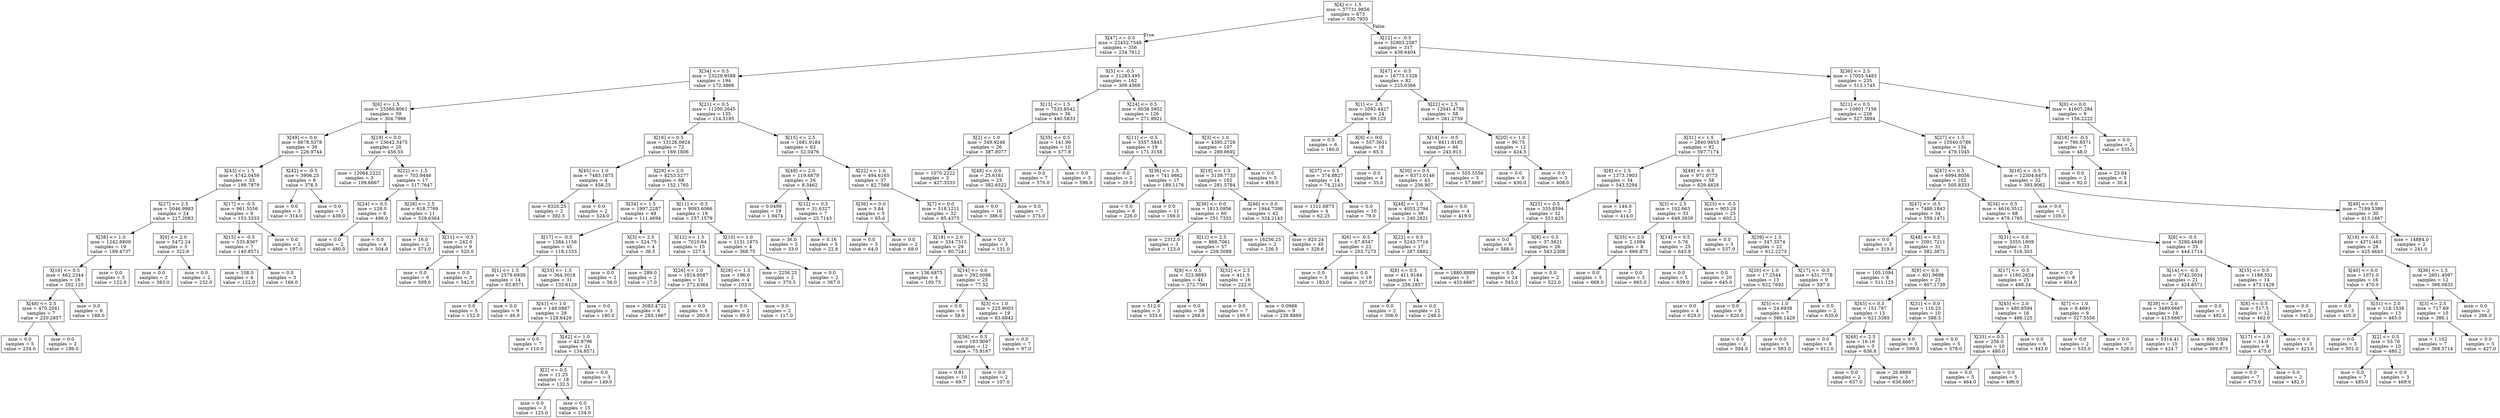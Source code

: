 digraph Tree {
node [shape=box] ;
0 [label="X[4] <= 1.5\nmse = 37731.9856\nsamples = 673\nvalue = 330.7935"] ;
1 [label="X[47] <= 0.5\nmse = 22452.7548\nsamples = 356\nvalue = 234.7612"] ;
0 -> 1 [labeldistance=2.5, labelangle=45, headlabel="True"] ;
2 [label="X[34] <= 0.5\nmse = 23229.9588\nsamples = 194\nvalue = 172.3866"] ;
1 -> 2 ;
3 [label="X[6] <= 1.5\nmse = 25560.8061\nsamples = 59\nvalue = 304.7966"] ;
2 -> 3 ;
4 [label="X[49] <= 0.0\nmse = 8678.5378\nsamples = 39\nvalue = 226.9744"] ;
3 -> 4 ;
5 [label="X[43] <= 1.5\nmse = 4742.0459\nsamples = 33\nvalue = 199.7879"] ;
4 -> 5 ;
6 [label="X[27] <= 2.5\nmse = 5046.9983\nsamples = 24\nvalue = 217.2083"] ;
5 -> 6 ;
7 [label="X[38] <= 1.0\nmse = 1242.8809\nsamples = 19\nvalue = 189.4737"] ;
6 -> 7 ;
8 [label="X[16] <= 0.5\nmse = 462.2344\nsamples = 16\nvalue = 202.125"] ;
7 -> 8 ;
9 [label="X[48] <= 2.5\nmse = 470.2041\nsamples = 7\nvalue = 220.2857"] ;
8 -> 9 ;
10 [label="mse = 0.0\nsamples = 5\nvalue = 234.0"] ;
9 -> 10 ;
11 [label="mse = 0.0\nsamples = 2\nvalue = 186.0"] ;
9 -> 11 ;
12 [label="mse = 0.0\nsamples = 9\nvalue = 188.0"] ;
8 -> 12 ;
13 [label="mse = 0.0\nsamples = 3\nvalue = 122.0"] ;
7 -> 13 ;
14 [label="X[0] <= 2.0\nmse = 5472.24\nsamples = 5\nvalue = 322.6"] ;
6 -> 14 ;
15 [label="mse = 0.0\nsamples = 3\nvalue = 383.0"] ;
14 -> 15 ;
16 [label="mse = 0.0\nsamples = 2\nvalue = 232.0"] ;
14 -> 16 ;
17 [label="X[17] <= -0.5\nmse = 961.5556\nsamples = 9\nvalue = 153.3333"] ;
5 -> 17 ;
18 [label="X[15] <= -0.5\nmse = 535.8367\nsamples = 7\nvalue = 140.8571"] ;
17 -> 18 ;
19 [label="mse = 108.0\nsamples = 4\nvalue = 122.0"] ;
18 -> 19 ;
20 [label="mse = 0.0\nsamples = 3\nvalue = 166.0"] ;
18 -> 20 ;
21 [label="mse = 0.0\nsamples = 2\nvalue = 197.0"] ;
17 -> 21 ;
22 [label="X[42] <= -0.5\nmse = 3906.25\nsamples = 6\nvalue = 376.5"] ;
4 -> 22 ;
23 [label="mse = 0.0\nsamples = 3\nvalue = 314.0"] ;
22 -> 23 ;
24 [label="mse = 0.0\nsamples = 3\nvalue = 439.0"] ;
22 -> 24 ;
25 [label="X[19] <= 0.0\nmse = 23642.3475\nsamples = 20\nvalue = 456.55"] ;
3 -> 25 ;
26 [label="mse = 12064.2222\nsamples = 3\nvalue = 109.6667"] ;
25 -> 26 ;
27 [label="X[22] <= 1.5\nmse = 703.9446\nsamples = 17\nvalue = 517.7647"] ;
25 -> 27 ;
28 [label="X[24] <= 0.5\nmse = 128.0\nsamples = 6\nvalue = 496.0"] ;
27 -> 28 ;
29 [label="mse = 0.0\nsamples = 2\nvalue = 480.0"] ;
28 -> 29 ;
30 [label="mse = 0.0\nsamples = 4\nvalue = 504.0"] ;
28 -> 30 ;
31 [label="X[28] <= 2.5\nmse = 618.7769\nsamples = 11\nvalue = 529.6364"] ;
27 -> 31 ;
32 [label="mse = 16.0\nsamples = 2\nvalue = 573.0"] ;
31 -> 32 ;
33 [label="X[11] <= -0.5\nmse = 242.0\nsamples = 9\nvalue = 520.0"] ;
31 -> 33 ;
34 [label="mse = 0.0\nsamples = 6\nvalue = 509.0"] ;
33 -> 34 ;
35 [label="mse = 0.0\nsamples = 3\nvalue = 542.0"] ;
33 -> 35 ;
36 [label="X[21] <= 0.5\nmse = 11200.2645\nsamples = 135\nvalue = 114.5185"] ;
2 -> 36 ;
37 [label="X[16] <= 0.5\nmse = 13126.0924\nsamples = 72\nvalue = 169.1806"] ;
36 -> 37 ;
38 [label="X[45] <= 1.0\nmse = 7483.1875\nsamples = 4\nvalue = 458.25"] ;
37 -> 38 ;
39 [label="mse = 6320.25\nsamples = 2\nvalue = 392.5"] ;
38 -> 39 ;
40 [label="mse = 0.0\nsamples = 2\nvalue = 524.0"] ;
38 -> 40 ;
41 [label="X[29] <= 2.0\nmse = 8253.5277\nsamples = 68\nvalue = 152.1765"] ;
37 -> 41 ;
42 [label="X[34] <= 1.5\nmse = 1997.2287\nsamples = 49\nvalue = 111.4694"] ;
41 -> 42 ;
43 [label="X[17] <= -0.5\nmse = 1584.1156\nsamples = 45\nvalue = 118.1333"] ;
42 -> 43 ;
44 [label="X[1] <= 1.5\nmse = 2579.6939\nsamples = 14\nvalue = 83.8571"] ;
43 -> 44 ;
45 [label="mse = 0.0\nsamples = 5\nvalue = 152.0"] ;
44 -> 45 ;
46 [label="mse = 0.0\nsamples = 9\nvalue = 46.0"] ;
44 -> 46 ;
47 [label="X[33] <= 1.5\nmse = 364.3018\nsamples = 31\nvalue = 133.6129"] ;
43 -> 47 ;
48 [label="X[41] <= 1.0\nmse = 148.0867\nsamples = 28\nvalue = 128.6429"] ;
47 -> 48 ;
49 [label="mse = 0.0\nsamples = 7\nvalue = 110.0"] ;
48 -> 49 ;
50 [label="X[42] <= 1.0\nmse = 42.9796\nsamples = 21\nvalue = 134.8571"] ;
48 -> 50 ;
51 [label="X[2] <= 0.5\nmse = 11.25\nsamples = 18\nvalue = 132.5"] ;
50 -> 51 ;
52 [label="mse = 0.0\nsamples = 3\nvalue = 125.0"] ;
51 -> 52 ;
53 [label="mse = 0.0\nsamples = 15\nvalue = 134.0"] ;
51 -> 53 ;
54 [label="mse = 0.0\nsamples = 3\nvalue = 149.0"] ;
50 -> 54 ;
55 [label="mse = 0.0\nsamples = 3\nvalue = 180.0"] ;
47 -> 55 ;
56 [label="X[3] <= 2.5\nmse = 524.75\nsamples = 4\nvalue = 36.5"] ;
42 -> 56 ;
57 [label="mse = 0.0\nsamples = 2\nvalue = 56.0"] ;
56 -> 57 ;
58 [label="mse = 289.0\nsamples = 2\nvalue = 17.0"] ;
56 -> 58 ;
59 [label="X[11] <= -0.5\nmse = 9093.6066\nsamples = 19\nvalue = 257.1579"] ;
41 -> 59 ;
60 [label="X[12] <= 1.5\nmse = 7010.64\nsamples = 15\nvalue = 227.4"] ;
59 -> 60 ;
61 [label="X[26] <= 1.0\nmse = 1814.9587\nsamples = 11\nvalue = 272.6364"] ;
60 -> 61 ;
62 [label="mse = 3083.4722\nsamples = 6\nvalue = 283.1667"] ;
61 -> 62 ;
63 [label="mse = 0.0\nsamples = 5\nvalue = 260.0"] ;
61 -> 63 ;
64 [label="X[28] <= 1.5\nmse = 196.0\nsamples = 4\nvalue = 103.0"] ;
60 -> 64 ;
65 [label="mse = 0.0\nsamples = 2\nvalue = 89.0"] ;
64 -> 65 ;
66 [label="mse = 0.0\nsamples = 2\nvalue = 117.0"] ;
64 -> 66 ;
67 [label="X[10] <= 1.0\nmse = 1131.1875\nsamples = 4\nvalue = 368.75"] ;
59 -> 67 ;
68 [label="mse = 2256.25\nsamples = 2\nvalue = 370.5"] ;
67 -> 68 ;
69 [label="mse = 0.0\nsamples = 2\nvalue = 367.0"] ;
67 -> 69 ;
70 [label="X[15] <= 2.5\nmse = 1681.9184\nsamples = 63\nvalue = 52.0476"] ;
36 -> 70 ;
71 [label="X[49] <= 2.0\nmse = 119.6879\nsamples = 26\nvalue = 8.3462"] ;
70 -> 71 ;
72 [label="mse = 0.0499\nsamples = 19\nvalue = 1.9474"] ;
71 -> 72 ;
73 [label="X[12] <= 0.5\nmse = 31.6327\nsamples = 7\nvalue = 25.7143"] ;
71 -> 73 ;
74 [label="mse = 36.0\nsamples = 2\nvalue = 33.0"] ;
73 -> 74 ;
75 [label="mse = 0.16\nsamples = 5\nvalue = 22.8"] ;
73 -> 75 ;
76 [label="X[22] <= 1.0\nmse = 494.6165\nsamples = 37\nvalue = 82.7568"] ;
70 -> 76 ;
77 [label="X[36] <= 0.0\nmse = 3.84\nsamples = 5\nvalue = 65.6"] ;
76 -> 77 ;
78 [label="mse = 0.0\nsamples = 3\nvalue = 64.0"] ;
77 -> 78 ;
79 [label="mse = 0.0\nsamples = 2\nvalue = 68.0"] ;
77 -> 79 ;
80 [label="X[7] <= 0.0\nmse = 518.1211\nsamples = 32\nvalue = 85.4375"] ;
76 -> 80 ;
81 [label="X[18] <= 2.0\nmse = 334.7515\nsamples = 29\nvalue = 80.7241"] ;
80 -> 81 ;
82 [label="mse = 136.6875\nsamples = 4\nvalue = 100.75"] ;
81 -> 82 ;
83 [label="X[14] <= 0.0\nmse = 292.0096\nsamples = 25\nvalue = 77.52"] ;
81 -> 83 ;
84 [label="mse = 0.0\nsamples = 6\nvalue = 58.0"] ;
83 -> 84 ;
85 [label="X[3] <= 1.0\nmse = 225.9003\nsamples = 19\nvalue = 83.6842"] ;
83 -> 85 ;
86 [label="X[36] <= 0.5\nmse = 193.9097\nsamples = 12\nvalue = 75.9167"] ;
85 -> 86 ;
87 [label="mse = 0.81\nsamples = 10\nvalue = 69.7"] ;
86 -> 87 ;
88 [label="mse = 0.0\nsamples = 2\nvalue = 107.0"] ;
86 -> 88 ;
89 [label="mse = 0.0\nsamples = 7\nvalue = 97.0"] ;
85 -> 89 ;
90 [label="mse = 0.0\nsamples = 3\nvalue = 131.0"] ;
80 -> 90 ;
91 [label="X[5] <= -0.5\nmse = 11283.495\nsamples = 162\nvalue = 309.4568"] ;
1 -> 91 ;
92 [label="X[13] <= 1.5\nmse = 7533.8542\nsamples = 36\nvalue = 440.5833"] ;
91 -> 92 ;
93 [label="X[2] <= 1.0\nmse = 349.9246\nsamples = 26\nvalue = 387.8077"] ;
92 -> 93 ;
94 [label="mse = 1070.2222\nsamples = 3\nvalue = 427.3333"] ;
93 -> 94 ;
95 [label="X[48] <= 0.0\nmse = 25.6181\nsamples = 23\nvalue = 382.6522"] ;
93 -> 95 ;
96 [label="mse = 0.0\nsamples = 16\nvalue = 386.0"] ;
95 -> 96 ;
97 [label="mse = 0.0\nsamples = 7\nvalue = 375.0"] ;
95 -> 97 ;
98 [label="X[35] <= 0.5\nmse = 141.96\nsamples = 10\nvalue = 577.8"] ;
92 -> 98 ;
99 [label="mse = 0.0\nsamples = 7\nvalue = 570.0"] ;
98 -> 99 ;
100 [label="mse = 0.0\nsamples = 3\nvalue = 596.0"] ;
98 -> 100 ;
101 [label="X[24] <= 0.5\nmse = 6038.5952\nsamples = 126\nvalue = 271.9921"] ;
91 -> 101 ;
102 [label="X[11] <= -0.5\nmse = 3357.5845\nsamples = 19\nvalue = 171.3158"] ;
101 -> 102 ;
103 [label="mse = 0.0\nsamples = 2\nvalue = 20.0"] ;
102 -> 103 ;
104 [label="X[36] <= 1.5\nmse = 741.9862\nsamples = 17\nvalue = 189.1176"] ;
102 -> 104 ;
105 [label="mse = 0.0\nsamples = 6\nvalue = 226.0"] ;
104 -> 105 ;
106 [label="mse = 0.0\nsamples = 11\nvalue = 169.0"] ;
104 -> 106 ;
107 [label="X[3] <= 1.0\nmse = 4395.2726\nsamples = 107\nvalue = 289.8692"] ;
101 -> 107 ;
108 [label="X[19] <= 1.5\nmse = 3139.7733\nsamples = 102\nvalue = 281.5784"] ;
107 -> 108 ;
109 [label="X[36] <= 0.0\nmse = 1813.0956\nsamples = 60\nvalue = 251.7333"] ;
108 -> 109 ;
110 [label="mse = 2312.0\nsamples = 3\nvalue = 123.0"] ;
109 -> 110 ;
111 [label="X[12] <= 2.5\nmse = 868.7061\nsamples = 57\nvalue = 258.5088"] ;
109 -> 111 ;
112 [label="X[8] <= 0.5\nmse = 323.9893\nsamples = 41\nvalue = 272.7561"] ;
111 -> 112 ;
113 [label="mse = 512.0\nsamples = 3\nvalue = 333.0"] ;
112 -> 113 ;
114 [label="mse = 0.0\nsamples = 38\nvalue = 268.0"] ;
112 -> 114 ;
115 [label="X[32] <= 2.5\nmse = 411.5\nsamples = 16\nvalue = 222.0"] ;
111 -> 115 ;
116 [label="mse = 0.0\nsamples = 7\nvalue = 199.0"] ;
115 -> 116 ;
117 [label="mse = 0.0988\nsamples = 9\nvalue = 239.8889"] ;
115 -> 117 ;
118 [label="X[46] <= 0.0\nmse = 1944.7398\nsamples = 42\nvalue = 324.2143"] ;
108 -> 118 ;
119 [label="mse = 16256.25\nsamples = 2\nvalue = 236.5"] ;
118 -> 119 ;
120 [label="mse = 825.24\nsamples = 40\nvalue = 328.6"] ;
118 -> 120 ;
121 [label="mse = 0.0\nsamples = 5\nvalue = 459.0"] ;
107 -> 121 ;
122 [label="X[12] <= -0.5\nmse = 32903.2587\nsamples = 317\nvalue = 438.6404"] ;
0 -> 122 [labeldistance=2.5, labelangle=-45, headlabel="False"] ;
123 [label="X[47] <= -0.5\nmse = 16773.1328\nsamples = 82\nvalue = 225.0366"] ;
122 -> 123 ;
124 [label="X[1] <= 2.5\nmse = 2092.4427\nsamples = 24\nvalue = 89.125"] ;
123 -> 124 ;
125 [label="mse = 0.0\nsamples = 6\nvalue = 160.0"] ;
124 -> 125 ;
126 [label="X[9] <= 0.0\nmse = 557.3611\nsamples = 18\nvalue = 65.5"] ;
124 -> 126 ;
127 [label="X[37] <= 0.5\nmse = 374.8827\nsamples = 14\nvalue = 74.2143"] ;
126 -> 127 ;
128 [label="mse = 1111.6875\nsamples = 4\nvalue = 62.25"] ;
127 -> 128 ;
129 [label="mse = 0.0\nsamples = 10\nvalue = 79.0"] ;
127 -> 129 ;
130 [label="mse = 0.0\nsamples = 4\nvalue = 35.0"] ;
126 -> 130 ;
131 [label="X[22] <= 2.5\nmse = 12041.4756\nsamples = 58\nvalue = 281.2759"] ;
123 -> 131 ;
132 [label="X[14] <= -0.5\nmse = 8411.8185\nsamples = 46\nvalue = 243.913"] ;
131 -> 132 ;
133 [label="X[30] <= 0.5\nmse = 6371.0146\nsamples = 43\nvalue = 256.907"] ;
132 -> 133 ;
134 [label="X[48] <= 1.0\nmse = 4053.2794\nsamples = 39\nvalue = 240.2821"] ;
133 -> 134 ;
135 [label="X[6] <= -0.5\nmse = 67.8347\nsamples = 22\nvalue = 203.7273"] ;
134 -> 135 ;
136 [label="mse = 0.0\nsamples = 3\nvalue = 183.0"] ;
135 -> 136 ;
137 [label="mse = 0.0\nsamples = 19\nvalue = 207.0"] ;
135 -> 137 ;
138 [label="X[22] <= 0.5\nmse = 5243.7716\nsamples = 17\nvalue = 287.5882"] ;
134 -> 138 ;
139 [label="X[8] <= 0.5\nmse = 411.9184\nsamples = 14\nvalue = 256.2857"] ;
138 -> 139 ;
140 [label="mse = 0.0\nsamples = 2\nvalue = 306.0"] ;
139 -> 140 ;
141 [label="mse = 0.0\nsamples = 12\nvalue = 248.0"] ;
139 -> 141 ;
142 [label="mse = 1880.8889\nsamples = 3\nvalue = 433.6667"] ;
138 -> 142 ;
143 [label="mse = 0.0\nsamples = 4\nvalue = 419.0"] ;
133 -> 143 ;
144 [label="mse = 555.5556\nsamples = 3\nvalue = 57.6667"] ;
132 -> 144 ;
145 [label="X[20] <= 1.0\nmse = 90.75\nsamples = 12\nvalue = 424.5"] ;
131 -> 145 ;
146 [label="mse = 0.0\nsamples = 9\nvalue = 430.0"] ;
145 -> 146 ;
147 [label="mse = 0.0\nsamples = 3\nvalue = 408.0"] ;
145 -> 147 ;
148 [label="X[36] <= 2.5\nmse = 17055.5483\nsamples = 235\nvalue = 513.1745"] ;
122 -> 148 ;
149 [label="X[21] <= 0.5\nmse = 10801.7156\nsamples = 226\nvalue = 527.3894"] ;
148 -> 149 ;
150 [label="X[31] <= 1.5\nmse = 2840.9853\nsamples = 92\nvalue = 597.7174"] ;
149 -> 150 ;
151 [label="X[8] <= 1.5\nmse = 1373.1903\nsamples = 34\nvalue = 543.5294"] ;
150 -> 151 ;
152 [label="X[25] <= 0.5\nmse = 335.8594\nsamples = 32\nvalue = 551.625"] ;
151 -> 152 ;
153 [label="mse = 0.0\nsamples = 6\nvalue = 588.0"] ;
152 -> 153 ;
154 [label="X[8] <= 0.5\nmse = 37.5621\nsamples = 26\nvalue = 543.2308"] ;
152 -> 154 ;
155 [label="mse = 0.0\nsamples = 24\nvalue = 545.0"] ;
154 -> 155 ;
156 [label="mse = 0.0\nsamples = 2\nvalue = 522.0"] ;
154 -> 156 ;
157 [label="mse = 144.0\nsamples = 2\nvalue = 414.0"] ;
151 -> 157 ;
158 [label="X[49] <= -0.5\nmse = 971.0773\nsamples = 58\nvalue = 629.4828"] ;
150 -> 158 ;
159 [label="X[3] <= 2.5\nmse = 102.663\nsamples = 33\nvalue = 649.3939"] ;
158 -> 159 ;
160 [label="X[33] <= 2.0\nmse = 2.1094\nsamples = 8\nvalue = 666.875"] ;
159 -> 160 ;
161 [label="mse = 0.0\nsamples = 5\nvalue = 668.0"] ;
160 -> 161 ;
162 [label="mse = 0.0\nsamples = 3\nvalue = 665.0"] ;
160 -> 162 ;
163 [label="X[14] <= 0.5\nmse = 5.76\nsamples = 25\nvalue = 643.8"] ;
159 -> 163 ;
164 [label="mse = 0.0\nsamples = 5\nvalue = 639.0"] ;
163 -> 164 ;
165 [label="mse = 0.0\nsamples = 20\nvalue = 645.0"] ;
163 -> 165 ;
166 [label="X[25] <= -0.5\nmse = 903.28\nsamples = 25\nvalue = 603.2"] ;
158 -> 166 ;
167 [label="mse = 0.0\nsamples = 3\nvalue = 537.0"] ;
166 -> 167 ;
168 [label="X[39] <= 1.5\nmse = 347.3574\nsamples = 22\nvalue = 612.2273"] ;
166 -> 168 ;
169 [label="X[20] <= 1.0\nmse = 17.2544\nsamples = 13\nvalue = 622.7692"] ;
168 -> 169 ;
170 [label="mse = 0.0\nsamples = 4\nvalue = 629.0"] ;
169 -> 170 ;
171 [label="mse = 0.0\nsamples = 9\nvalue = 620.0"] ;
169 -> 171 ;
172 [label="X[17] <= -0.5\nmse = 431.7778\nsamples = 9\nvalue = 597.0"] ;
168 -> 172 ;
173 [label="X[5] <= 1.0\nmse = 24.6939\nsamples = 7\nvalue = 586.1429"] ;
172 -> 173 ;
174 [label="mse = 0.0\nsamples = 2\nvalue = 594.0"] ;
173 -> 174 ;
175 [label="mse = 0.0\nsamples = 5\nvalue = 583.0"] ;
173 -> 175 ;
176 [label="mse = 0.0\nsamples = 2\nvalue = 635.0"] ;
172 -> 176 ;
177 [label="X[27] <= 1.5\nmse = 10540.0786\nsamples = 134\nvalue = 479.1045"] ;
149 -> 177 ;
178 [label="X[47] <= 0.5\nmse = 6994.8056\nsamples = 102\nvalue = 505.8333"] ;
177 -> 178 ;
179 [label="X[47] <= -0.5\nmse = 7488.1843\nsamples = 34\nvalue = 559.1471"] ;
178 -> 179 ;
180 [label="mse = 0.0\nsamples = 3\nvalue = 319.0"] ;
179 -> 180 ;
181 [label="X[48] <= 0.5\nmse = 2091.7211\nsamples = 31\nvalue = 582.3871"] ;
179 -> 181 ;
182 [label="mse = 105.1094\nsamples = 8\nvalue = 511.125"] ;
181 -> 182 ;
183 [label="X[9] <= 0.0\nmse = 401.9698\nsamples = 23\nvalue = 607.1739"] ;
181 -> 183 ;
184 [label="X[43] <= 0.5\nmse = 151.787\nsamples = 13\nvalue = 621.5385"] ;
183 -> 184 ;
185 [label="mse = 0.0\nsamples = 8\nvalue = 612.0"] ;
184 -> 185 ;
186 [label="X[48] <= 2.5\nmse = 16.16\nsamples = 5\nvalue = 636.8"] ;
184 -> 186 ;
187 [label="mse = 0.0\nsamples = 2\nvalue = 637.0"] ;
186 -> 187 ;
188 [label="mse = 26.8889\nsamples = 3\nvalue = 636.6667"] ;
186 -> 188 ;
189 [label="X[31] <= 0.0\nmse = 110.25\nsamples = 10\nvalue = 588.5"] ;
183 -> 189 ;
190 [label="mse = 0.0\nsamples = 5\nvalue = 599.0"] ;
189 -> 190 ;
191 [label="mse = 0.0\nsamples = 5\nvalue = 578.0"] ;
189 -> 191 ;
192 [label="X[34] <= 0.5\nmse = 4616.3512\nsamples = 68\nvalue = 479.1765"] ;
178 -> 192 ;
193 [label="X[31] <= 0.0\nmse = 3355.1809\nsamples = 33\nvalue = 516.303"] ;
192 -> 193 ;
194 [label="X[17] <= -0.5\nmse = 1180.2624\nsamples = 25\nvalue = 488.24"] ;
193 -> 194 ;
195 [label="X[45] <= 2.0\nmse = 480.8594\nsamples = 16\nvalue = 466.125"] ;
194 -> 195 ;
196 [label="X[33] <= 0.5\nmse = 256.0\nsamples = 10\nvalue = 480.0"] ;
195 -> 196 ;
197 [label="mse = 0.0\nsamples = 5\nvalue = 464.0"] ;
196 -> 197 ;
198 [label="mse = 0.0\nsamples = 5\nvalue = 496.0"] ;
196 -> 198 ;
199 [label="mse = 0.0\nsamples = 6\nvalue = 443.0"] ;
195 -> 199 ;
200 [label="X[7] <= 1.0\nmse = 8.4691\nsamples = 9\nvalue = 527.5556"] ;
194 -> 200 ;
201 [label="mse = 0.0\nsamples = 2\nvalue = 533.0"] ;
200 -> 201 ;
202 [label="mse = 0.0\nsamples = 7\nvalue = 526.0"] ;
200 -> 202 ;
203 [label="mse = 0.0\nsamples = 8\nvalue = 604.0"] ;
193 -> 203 ;
204 [label="X[8] <= -0.5\nmse = 3280.4849\nsamples = 35\nvalue = 444.1714"] ;
192 -> 204 ;
205 [label="X[14] <= -0.5\nmse = 3742.5034\nsamples = 21\nvalue = 424.8571"] ;
204 -> 205 ;
206 [label="X[39] <= 2.0\nmse = 3489.6667\nsamples = 18\nvalue = 413.6667"] ;
205 -> 206 ;
207 [label="mse = 5314.41\nsamples = 10\nvalue = 424.7"] ;
206 -> 207 ;
208 [label="mse = 866.3594\nsamples = 8\nvalue = 399.875"] ;
206 -> 208 ;
209 [label="mse = 0.0\nsamples = 3\nvalue = 492.0"] ;
205 -> 209 ;
210 [label="X[15] <= 0.5\nmse = 1188.551\nsamples = 14\nvalue = 473.1429"] ;
204 -> 210 ;
211 [label="X[8] <= 0.5\nmse = 517.5\nsamples = 12\nvalue = 462.0"] ;
210 -> 211 ;
212 [label="X[17] <= 1.0\nmse = 14.0\nsamples = 9\nvalue = 475.0"] ;
211 -> 212 ;
213 [label="mse = 0.0\nsamples = 7\nvalue = 473.0"] ;
212 -> 213 ;
214 [label="mse = 0.0\nsamples = 2\nvalue = 482.0"] ;
212 -> 214 ;
215 [label="mse = 0.0\nsamples = 3\nvalue = 423.0"] ;
211 -> 215 ;
216 [label="mse = 0.0\nsamples = 2\nvalue = 540.0"] ;
210 -> 216 ;
217 [label="X[16] <= -0.5\nmse = 12304.6475\nsamples = 32\nvalue = 393.9062"] ;
177 -> 217 ;
218 [label="mse = 0.0\nsamples = 2\nvalue = 105.0"] ;
217 -> 218 ;
219 [label="X[49] <= 0.0\nmse = 7189.5389\nsamples = 30\nvalue = 413.1667"] ;
217 -> 219 ;
220 [label="X[19] <= -0.5\nmse = 4371.463\nsamples = 28\nvalue = 425.4643"] ;
219 -> 220 ;
221 [label="X[40] <= 0.0\nmse = 1071.0\nsamples = 16\nvalue = 470.0"] ;
220 -> 221 ;
222 [label="mse = 0.0\nsamples = 3\nvalue = 405.0"] ;
221 -> 222 ;
223 [label="X[31] <= 2.0\nmse = 118.1538\nsamples = 13\nvalue = 485.0"] ;
221 -> 223 ;
224 [label="mse = 0.0\nsamples = 3\nvalue = 501.0"] ;
223 -> 224 ;
225 [label="X[2] <= 0.5\nmse = 53.76\nsamples = 10\nvalue = 480.2"] ;
223 -> 225 ;
226 [label="mse = 0.0\nsamples = 7\nvalue = 485.0"] ;
225 -> 226 ;
227 [label="mse = 0.0\nsamples = 3\nvalue = 469.0"] ;
225 -> 227 ;
228 [label="X[36] <= 1.5\nmse = 2601.4097\nsamples = 12\nvalue = 366.0833"] ;
220 -> 228 ;
229 [label="X[3] <= 2.5\nmse = 717.69\nsamples = 10\nvalue = 386.1"] ;
228 -> 229 ;
230 [label="mse = 1.102\nsamples = 7\nvalue = 368.5714"] ;
229 -> 230 ;
231 [label="mse = 0.0\nsamples = 3\nvalue = 427.0"] ;
229 -> 231 ;
232 [label="mse = 0.0\nsamples = 2\nvalue = 266.0"] ;
228 -> 232 ;
233 [label="mse = 14884.0\nsamples = 2\nvalue = 241.0"] ;
219 -> 233 ;
234 [label="X[0] <= 0.0\nmse = 41607.284\nsamples = 9\nvalue = 156.2222"] ;
148 -> 234 ;
235 [label="X[18] <= -0.5\nmse = 790.8571\nsamples = 7\nvalue = 48.0"] ;
234 -> 235 ;
236 [label="mse = 0.0\nsamples = 2\nvalue = 92.0"] ;
235 -> 236 ;
237 [label="mse = 23.04\nsamples = 5\nvalue = 30.4"] ;
235 -> 237 ;
238 [label="mse = 0.0\nsamples = 2\nvalue = 535.0"] ;
234 -> 238 ;
}